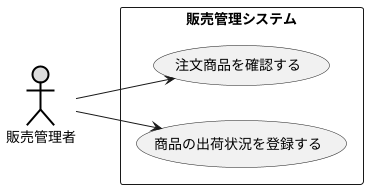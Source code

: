 @startuml ユースケース図
left to right direction

actor 販売管理者#DDDDDD;line:black;line.bold;
rectangle "販売管理システム" as system {
販売管理者 --> (注文商品を確認する)
販売管理者 --> (商品の出荷状況を登録する)
}
@enduml
